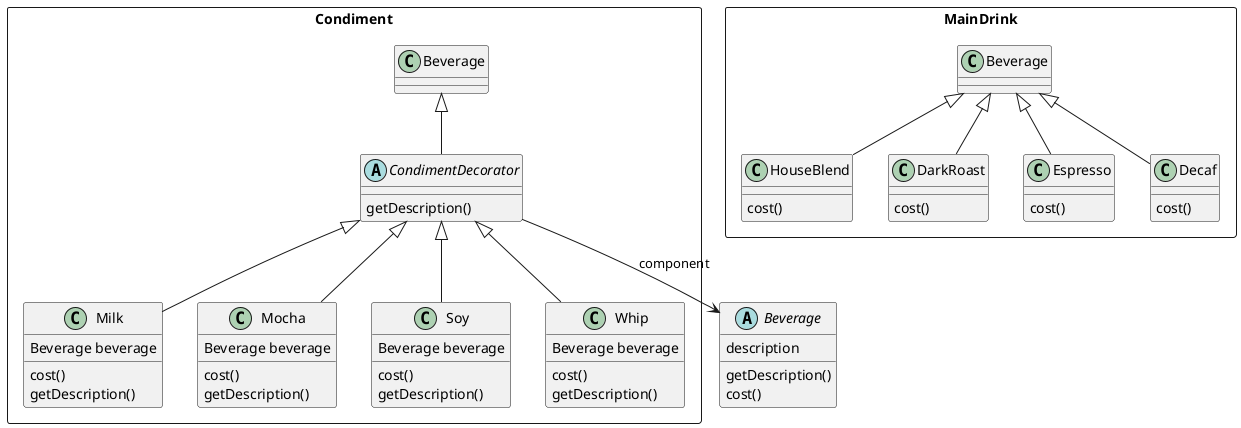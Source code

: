 @startuml
abstract class Beverage {
    description
    getDescription()
    cost()
}
package MainDrink <<Rectangle>> {
    class HouseBlend extends Beverage {
        cost()
    }
    class DarkRoast extends Beverage {
        cost()
    }
    class Espresso extends Beverage {
        cost()
    }
    class Decaf extends Beverage {
        cost()
    }
}

package Condiment <<Rectangle>> {
    abstract CondimentDecorator extends Beverage {
    getDescription()
    }

    class Milk extends CondimentDecorator {
        Beverage beverage 
        cost()
        getDescription()
    }

    class Mocha extends CondimentDecorator {
        Beverage beverage 
        cost()
        getDescription()
    }

    class Soy extends CondimentDecorator {
        Beverage beverage 
        cost()
        getDescription()
    }

    class Whip extends CondimentDecorator {
        Beverage beverage 
        cost()
        getDescription()
    }
}
CondimentDecorator --> Beverage : component

@enduml